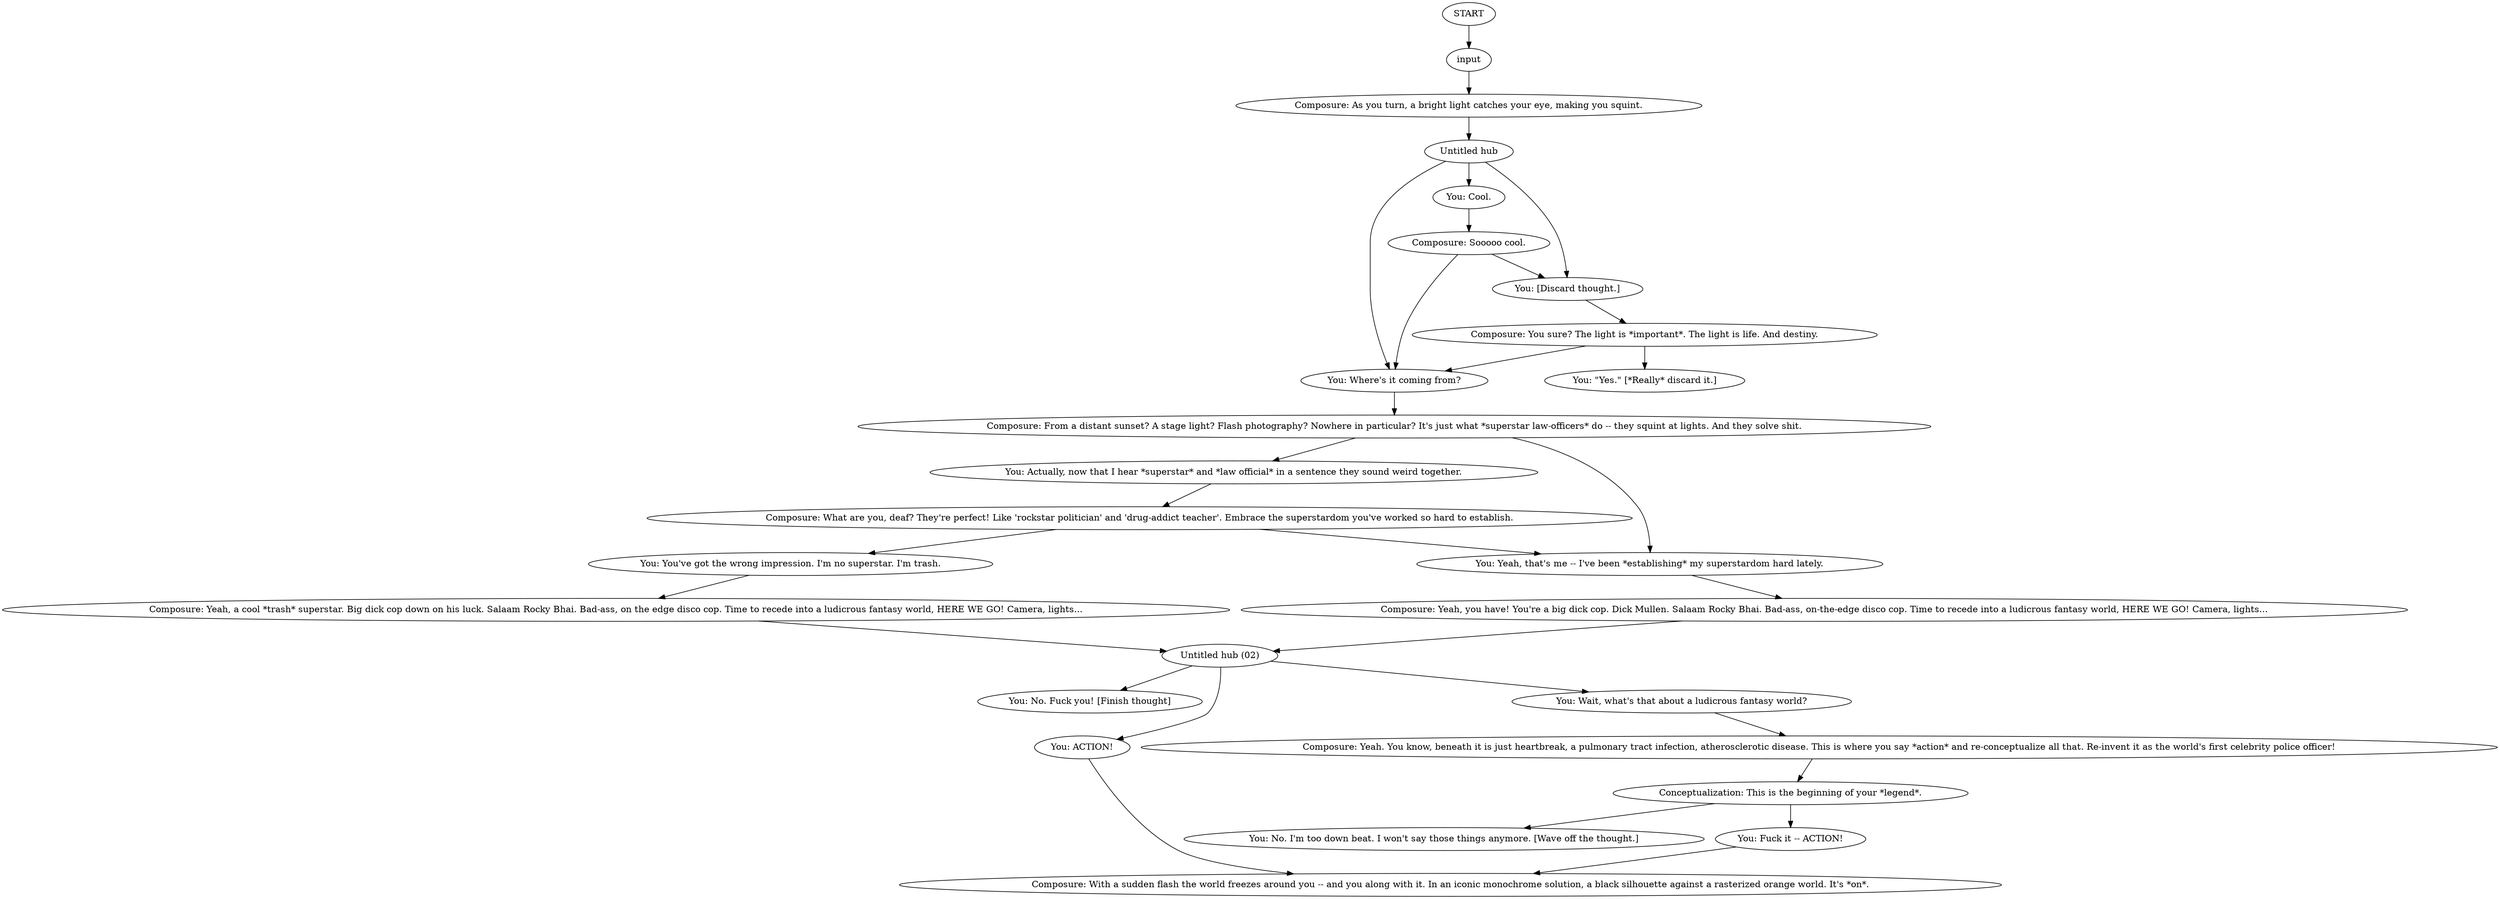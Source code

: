 # THOUGHT / SUPERSTAR COP
# Composure confirms that you're a Superstar Cop.
# ==================================================
digraph G {
	  0 [label="START"];
	  1 [label="input"];
	  2 [label="Untitled hub"];
	  3 [label="You: No. I'm too down beat. I won't say those things anymore. [Wave off the thought.]"];
	  4 [label="You: Fuck it -- ACTION!"];
	  5 [label="You: Actually, now that I hear *superstar* and *law official* in a sentence they sound weird together."];
	  6 [label="Composure: You sure? The light is *important*. The light is life. And destiny."];
	  7 [label="Composure: With a sudden flash the world freezes around you -- and you along with it. In an iconic monochrome solution, a black silhouette against a rasterized orange world. It's *on*."];
	  8 [label="You: No. Fuck you! [Finish thought]"];
	  9 [label="You: Where's it coming from?"];
	  10 [label="You: \"Yes.\" [*Really* discard it.]"];
	  12 [label="Composure: Sooooo cool."];
	  13 [label="Composure: Yeah, you have! You're a big dick cop. Dick Mullen. Salaam Rocky Bhai. Bad-ass, on-the-edge disco cop. Time to recede into a ludicrous fantasy world, HERE WE GO! Camera, lights..."];
	  14 [label="You: You've got the wrong impression. I'm no superstar. I'm trash."];
	  15 [label="Conceptualization: This is the beginning of your *legend*."];
	  16 [label="Composure: From a distant sunset? A stage light? Flash photography? Nowhere in particular? It's just what *superstar law-officers* do -- they squint at lights. And they solve shit."];
	  17 [label="You: Wait, what's that about a ludicrous fantasy world?"];
	  18 [label="Composure: As you turn, a bright light catches your eye, making you squint."];
	  19 [label="You: Yeah, that's me -- I've been *establishing* my superstardom hard lately."];
	  20 [label="You: [Discard thought.]"];
	  21 [label="Composure: What are you, deaf? They're perfect! Like 'rockstar politician' and 'drug-addict teacher'. Embrace the superstardom you've worked so hard to establish."];
	  22 [label="Composure: Yeah. You know, beneath it is just heartbreak, a pulmonary tract infection, atherosclerotic disease. This is where you say *action* and re-conceptualize all that. Re-invent it as the world's first celebrity police officer!"];
	  23 [label="You: Cool."];
	  24 [label="Composure: Yeah, a cool *trash* superstar. Big dick cop down on his luck. Salaam Rocky Bhai. Bad-ass, on the edge disco cop. Time to recede into a ludicrous fantasy world, HERE WE GO! Camera, lights..."];
	  25 [label="Untitled hub (02)"];
	  26 [label="You: ACTION!"];
	  0 -> 1
	  1 -> 18
	  2 -> 9
	  2 -> 20
	  2 -> 23
	  4 -> 7
	  5 -> 21
	  6 -> 9
	  6 -> 10
	  9 -> 16
	  12 -> 9
	  12 -> 20
	  13 -> 25
	  14 -> 24
	  15 -> 3
	  15 -> 4
	  16 -> 19
	  16 -> 5
	  17 -> 22
	  18 -> 2
	  19 -> 13
	  20 -> 6
	  21 -> 19
	  21 -> 14
	  22 -> 15
	  23 -> 12
	  24 -> 25
	  25 -> 8
	  25 -> 17
	  25 -> 26
	  26 -> 7
}


